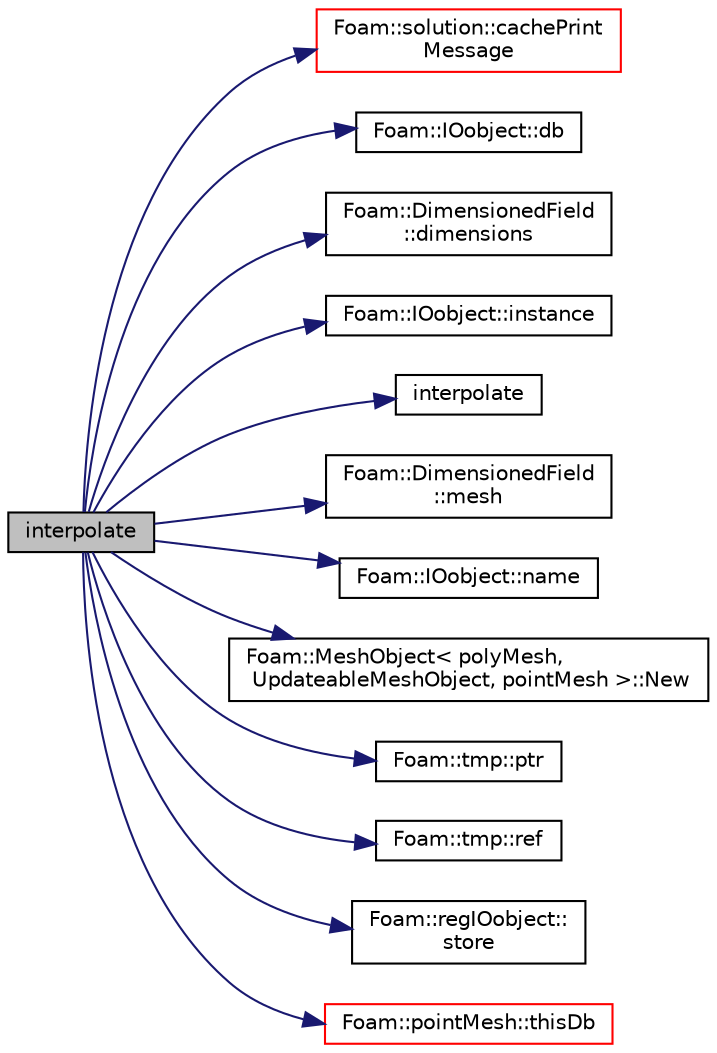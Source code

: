 digraph "interpolate"
{
  bgcolor="transparent";
  edge [fontname="Helvetica",fontsize="10",labelfontname="Helvetica",labelfontsize="10"];
  node [fontname="Helvetica",fontsize="10",shape=record];
  rankdir="LR";
  Node997 [label="interpolate",height=0.2,width=0.4,color="black", fillcolor="grey75", style="filled", fontcolor="black"];
  Node997 -> Node998 [color="midnightblue",fontsize="10",style="solid",fontname="Helvetica"];
  Node998 [label="Foam::solution::cachePrint\lMessage",height=0.2,width=0.4,color="red",URL="$a28217.html#a7e7b48e96ff1b355e5a599fa599b62bf",tooltip="Helper for printing cache message. "];
  Node997 -> Node1001 [color="midnightblue",fontsize="10",style="solid",fontname="Helvetica"];
  Node1001 [label="Foam::IOobject::db",height=0.2,width=0.4,color="black",URL="$a27249.html#a65cc75d9f80b1df5c3184fb2274a97f1",tooltip="Return the local objectRegistry. "];
  Node997 -> Node1002 [color="midnightblue",fontsize="10",style="solid",fontname="Helvetica"];
  Node1002 [label="Foam::DimensionedField\l::dimensions",height=0.2,width=0.4,color="black",URL="$a27497.html#a512673c2674ca2d38885f1bb5f6994fb",tooltip="Return dimensions. "];
  Node997 -> Node1003 [color="midnightblue",fontsize="10",style="solid",fontname="Helvetica"];
  Node1003 [label="Foam::IOobject::instance",height=0.2,width=0.4,color="black",URL="$a27249.html#acac6de003b420b848571b5064e50ed89"];
  Node997 -> Node1004 [color="midnightblue",fontsize="10",style="solid",fontname="Helvetica"];
  Node1004 [label="interpolate",height=0.2,width=0.4,color="black",URL="$a24117.html#a22c917059b7764b7b84d39881502d1c7",tooltip="Interpolate volField using inverse distance weighting. "];
  Node997 -> Node1005 [color="midnightblue",fontsize="10",style="solid",fontname="Helvetica"];
  Node1005 [label="Foam::DimensionedField\l::mesh",height=0.2,width=0.4,color="black",URL="$a27497.html#a8f1110830348a1448a14ab5e3cf47e3b",tooltip="Return mesh. "];
  Node997 -> Node1006 [color="midnightblue",fontsize="10",style="solid",fontname="Helvetica"];
  Node1006 [label="Foam::IOobject::name",height=0.2,width=0.4,color="black",URL="$a27249.html#acc80e00a8ac919288fb55bd14cc88bf6",tooltip="Return name. "];
  Node997 -> Node1007 [color="midnightblue",fontsize="10",style="solid",fontname="Helvetica"];
  Node1007 [label="Foam::MeshObject\< polyMesh,\l UpdateableMeshObject, pointMesh \>::New",height=0.2,width=0.4,color="black",URL="$a28289.html#ab61cc2091ec1fd7e08e8948e84235a05"];
  Node997 -> Node1008 [color="midnightblue",fontsize="10",style="solid",fontname="Helvetica"];
  Node1008 [label="Foam::tmp::ptr",height=0.2,width=0.4,color="black",URL="$a27077.html#ad62d481db7f40d0856f327ac78cbb69f",tooltip="Return tmp pointer for reuse. "];
  Node997 -> Node1009 [color="midnightblue",fontsize="10",style="solid",fontname="Helvetica"];
  Node1009 [label="Foam::tmp::ref",height=0.2,width=0.4,color="black",URL="$a27077.html#aeaf81e641282874cef07f5b808efc83b",tooltip="Return non-const reference or generate a fatal error. "];
  Node997 -> Node1010 [color="midnightblue",fontsize="10",style="solid",fontname="Helvetica"];
  Node1010 [label="Foam::regIOobject::\lstore",height=0.2,width=0.4,color="black",URL="$a27441.html#af5d1fdcbfe78592afb590a4c244acf20",tooltip="Transfer ownership of this object to its registry. "];
  Node997 -> Node1011 [color="midnightblue",fontsize="10",style="solid",fontname="Helvetica"];
  Node1011 [label="Foam::pointMesh::thisDb",height=0.2,width=0.4,color="red",URL="$a28397.html#a5f5bc984783118ded801fa381b2a4719",tooltip="Return database. For now is its polyMesh. "];
}
